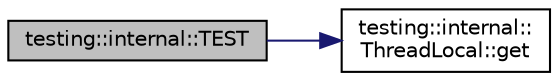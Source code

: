 digraph "testing::internal::TEST"
{
  edge [fontname="Helvetica",fontsize="10",labelfontname="Helvetica",labelfontsize="10"];
  node [fontname="Helvetica",fontsize="10",shape=record];
  rankdir="LR";
  Node3331 [label="testing::internal::TEST",height=0.2,width=0.4,color="black", fillcolor="grey75", style="filled", fontcolor="black"];
  Node3331 -> Node3332 [color="midnightblue",fontsize="10",style="solid",fontname="Helvetica"];
  Node3332 [label="testing::internal::\lThreadLocal::get",height=0.2,width=0.4,color="black", fillcolor="white", style="filled",URL="$dd/d13/classtesting_1_1internal_1_1_thread_local.html#ac56aeb97991824979bf192c63d1466f8"];
}
